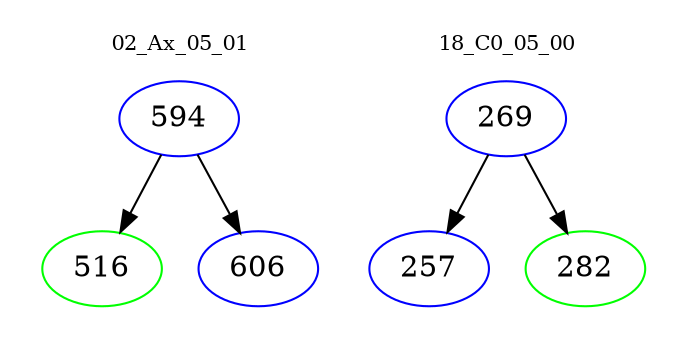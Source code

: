digraph{
subgraph cluster_0 {
color = white
label = "02_Ax_05_01";
fontsize=10;
T0_594 [label="594", color="blue"]
T0_594 -> T0_516 [color="black"]
T0_516 [label="516", color="green"]
T0_594 -> T0_606 [color="black"]
T0_606 [label="606", color="blue"]
}
subgraph cluster_1 {
color = white
label = "18_C0_05_00";
fontsize=10;
T1_269 [label="269", color="blue"]
T1_269 -> T1_257 [color="black"]
T1_257 [label="257", color="blue"]
T1_269 -> T1_282 [color="black"]
T1_282 [label="282", color="green"]
}
}
